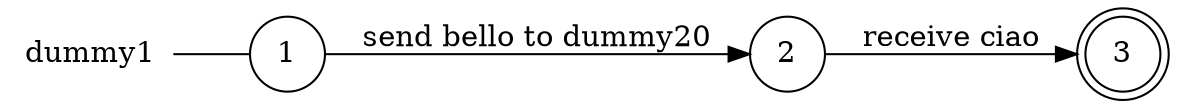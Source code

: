 digraph dummy1 {
	rankdir="LR";
	n_0 [label="dummy1", shape="plaintext"];
	n_1 [id="1", shape=circle, label="1"];
	n_0 -> n_1 [arrowhead=none];
	n_2 [id="2", shape=circle, label="2"];
	n_3 [id="3", shape=doublecircle, label="3"];

	n_1 -> n_2 [id="[$e|1]", label="send bello to dummy20"];
	n_2 -> n_3 [id="[$e|0]", label="receive ciao"];
}
